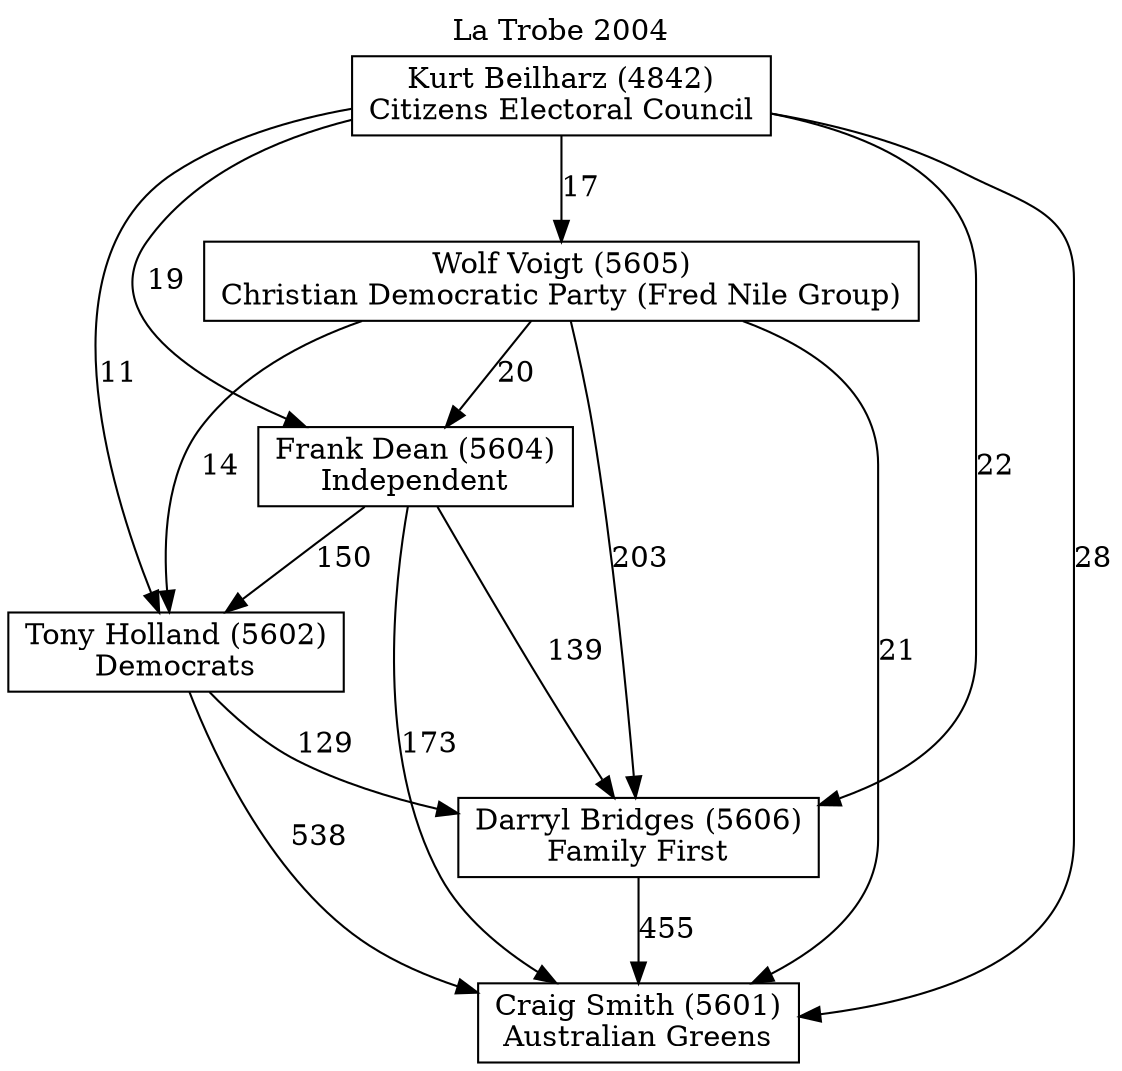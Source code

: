 // House preference flow
digraph "Craig Smith (5601)_La Trobe_2004" {
	graph [label="La Trobe 2004" labelloc=t mclimit=10]
	node [shape=box]
	"Craig Smith (5601)" [label="Craig Smith (5601)
Australian Greens"]
	"Darryl Bridges (5606)" [label="Darryl Bridges (5606)
Family First"]
	"Frank Dean (5604)" [label="Frank Dean (5604)
Independent"]
	"Kurt Beilharz (4842)" [label="Kurt Beilharz (4842)
Citizens Electoral Council"]
	"Tony Holland (5602)" [label="Tony Holland (5602)
Democrats"]
	"Wolf Voigt (5605)" [label="Wolf Voigt (5605)
Christian Democratic Party (Fred Nile Group)"]
	"Darryl Bridges (5606)" -> "Craig Smith (5601)" [label=455]
	"Frank Dean (5604)" -> "Craig Smith (5601)" [label=173]
	"Frank Dean (5604)" -> "Darryl Bridges (5606)" [label=139]
	"Frank Dean (5604)" -> "Tony Holland (5602)" [label=150]
	"Kurt Beilharz (4842)" -> "Craig Smith (5601)" [label=28]
	"Kurt Beilharz (4842)" -> "Darryl Bridges (5606)" [label=22]
	"Kurt Beilharz (4842)" -> "Frank Dean (5604)" [label=19]
	"Kurt Beilharz (4842)" -> "Tony Holland (5602)" [label=11]
	"Kurt Beilharz (4842)" -> "Wolf Voigt (5605)" [label=17]
	"Tony Holland (5602)" -> "Craig Smith (5601)" [label=538]
	"Tony Holland (5602)" -> "Darryl Bridges (5606)" [label=129]
	"Wolf Voigt (5605)" -> "Craig Smith (5601)" [label=21]
	"Wolf Voigt (5605)" -> "Darryl Bridges (5606)" [label=203]
	"Wolf Voigt (5605)" -> "Frank Dean (5604)" [label=20]
	"Wolf Voigt (5605)" -> "Tony Holland (5602)" [label=14]
}
